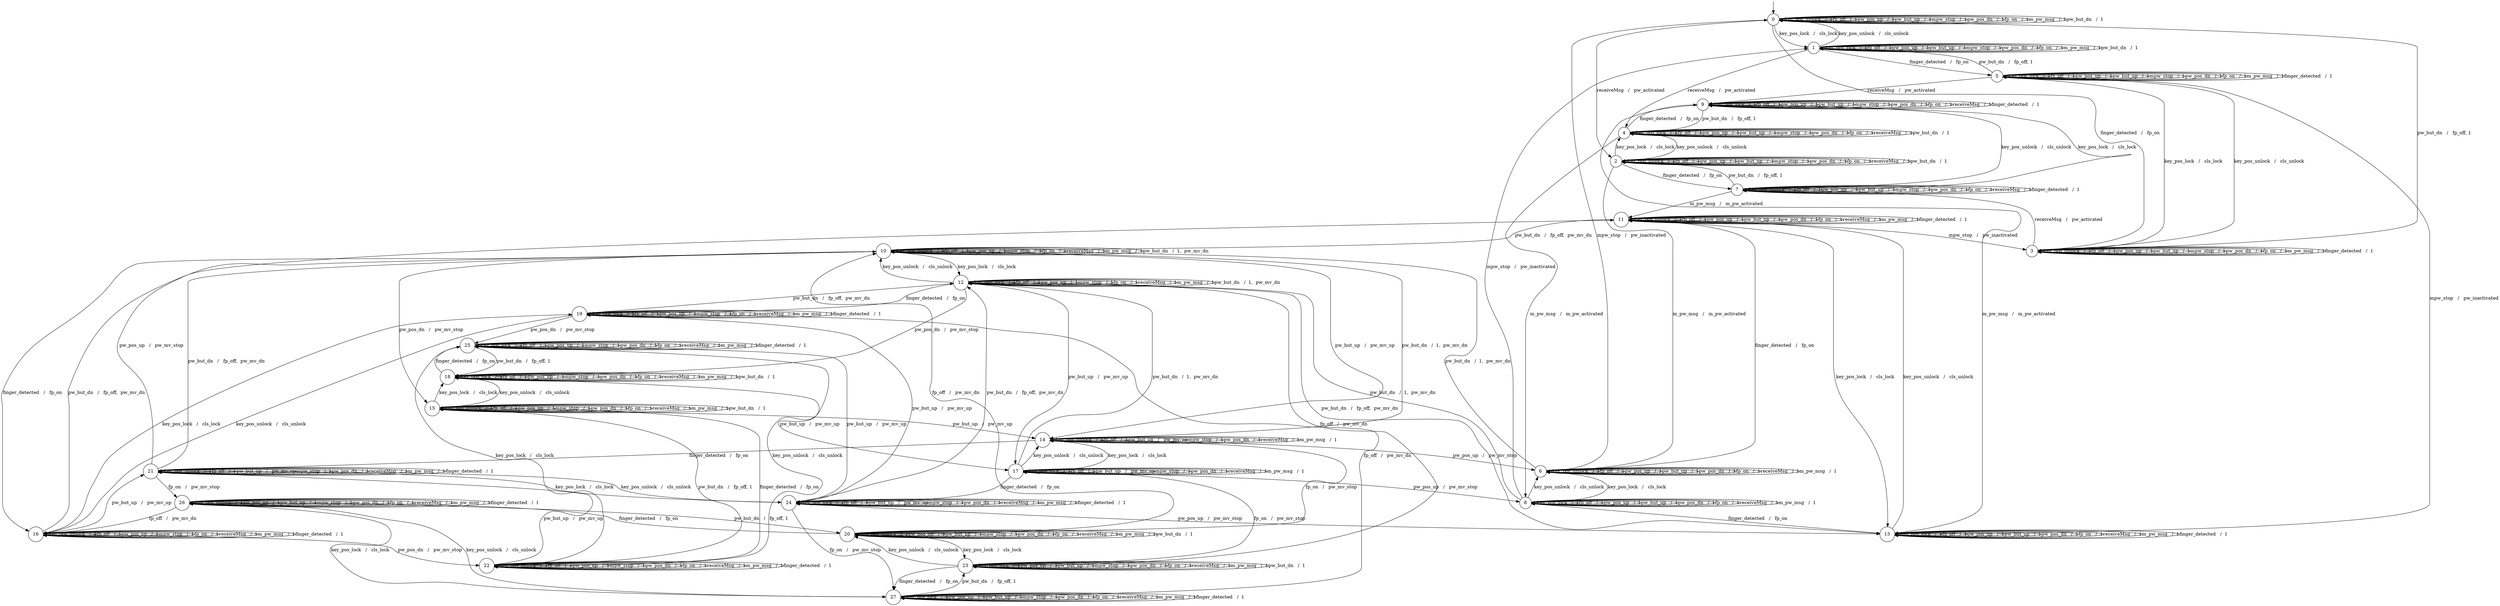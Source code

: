 digraph g {

	s0 [shape="circle" label="0"];
	s1 [shape="circle" label="1"];
	s2 [shape="circle" label="2"];
	s3 [shape="circle" label="3"];
	s4 [shape="circle" label="4"];
	s5 [shape="circle" label="5"];
	s6 [shape="circle" label="6"];
	s7 [shape="circle" label="7"];
	s8 [shape="circle" label="8"];
	s9 [shape="circle" label="9"];
	s10 [shape="circle" label="10"];
	s11 [shape="circle" label="11"];
	s12 [shape="circle" label="12"];
	s13 [shape="circle" label="13"];
	s14 [shape="circle" label="14"];
	s15 [shape="circle" label="15"];
	s16 [shape="circle" label="16"];
	s17 [shape="circle" label="17"];
	s18 [shape="circle" label="18"];
	s19 [shape="circle" label="19"];
	s20 [shape="circle" label="20"];
	s21 [shape="circle" label="21"];
	s22 [shape="circle" label="22"];
	s23 [shape="circle" label="23"];
	s24 [shape="circle" label="24"];
	s25 [shape="circle" label="25"];
	s26 [shape="circle" label="26"];
	s27 [shape="circle" label="27"];
	s0 -> s0 [label="key_pos_unlock   /  1"];
	s0 -> s1 [label="key_pos_lock   /   cls_lock"];
	s0 -> s0 [label="fp_off   /  1"];
	s0 -> s0 [label="pw_pos_up   /  1"];
	s0 -> s0 [label="pw_but_up   /  1"];
	s0 -> s0 [label="mpw_stop   /  1"];
	s0 -> s0 [label="pw_pos_dn   /  1"];
	s0 -> s0 [label="fp_on   /  1"];
	s0 -> s2 [label="receiveMsg   /   pw_activated"];
	s0 -> s0 [label="m_pw_msg   /  1"];
	s0 -> s0 [label="pw_but_dn   /  1"];
	s0 -> s3 [label="finger_detected   /   fp_on"];
	s1 -> s0 [label="key_pos_unlock   /   cls_unlock"];
	s1 -> s1 [label="key_pos_lock   /  1"];
	s1 -> s1 [label="fp_off   /  1"];
	s1 -> s1 [label="pw_pos_up   /  1"];
	s1 -> s1 [label="pw_but_up   /  1"];
	s1 -> s1 [label="mpw_stop   /  1"];
	s1 -> s1 [label="pw_pos_dn   /  1"];
	s1 -> s1 [label="fp_on   /  1"];
	s1 -> s4 [label="receiveMsg   /   pw_activated"];
	s1 -> s1 [label="m_pw_msg   /  1"];
	s1 -> s1 [label="pw_but_dn   /  1"];
	s1 -> s5 [label="finger_detected   /   fp_on"];
	s2 -> s2 [label="key_pos_unlock   /  1"];
	s2 -> s4 [label="key_pos_lock   /   cls_lock"];
	s2 -> s2 [label="fp_off   /  1"];
	s2 -> s2 [label="pw_pos_up   /  1"];
	s2 -> s2 [label="pw_but_up   /  1"];
	s2 -> s2 [label="mpw_stop   /  1"];
	s2 -> s2 [label="pw_pos_dn   /  1"];
	s2 -> s2 [label="fp_on   /  1"];
	s2 -> s2 [label="receiveMsg   /  1"];
	s2 -> s6 [label="m_pw_msg   /   m_pw_activated"];
	s2 -> s2 [label="pw_but_dn   /  1"];
	s2 -> s7 [label="finger_detected   /   fp_on"];
	s3 -> s3 [label="key_pos_unlock   /  1"];
	s3 -> s5 [label="key_pos_lock   /   cls_lock"];
	s3 -> s3 [label="fp_off   /  1"];
	s3 -> s3 [label="pw_pos_up   /  1"];
	s3 -> s3 [label="pw_but_up   /  1"];
	s3 -> s3 [label="mpw_stop   /  1"];
	s3 -> s3 [label="pw_pos_dn   /  1"];
	s3 -> s3 [label="fp_on   /  1"];
	s3 -> s7 [label="receiveMsg   /   pw_activated"];
	s3 -> s3 [label="m_pw_msg   /  1"];
	s3 -> s0 [label="pw_but_dn   /   fp_off, 1"];
	s3 -> s3 [label="finger_detected   /  1"];
	s4 -> s2 [label="key_pos_unlock   /   cls_unlock"];
	s4 -> s4 [label="key_pos_lock   /  1"];
	s4 -> s4 [label="fp_off   /  1"];
	s4 -> s4 [label="pw_pos_up   /  1"];
	s4 -> s4 [label="pw_but_up   /  1"];
	s4 -> s4 [label="mpw_stop   /  1"];
	s4 -> s4 [label="pw_pos_dn   /  1"];
	s4 -> s4 [label="fp_on   /  1"];
	s4 -> s4 [label="receiveMsg   /  1"];
	s4 -> s8 [label="m_pw_msg   /   m_pw_activated"];
	s4 -> s4 [label="pw_but_dn   /  1"];
	s4 -> s9 [label="finger_detected   /   fp_on"];
	s5 -> s3 [label="key_pos_unlock   /   cls_unlock"];
	s5 -> s5 [label="key_pos_lock   /  1"];
	s5 -> s5 [label="fp_off   /  1"];
	s5 -> s5 [label="pw_pos_up   /  1"];
	s5 -> s5 [label="pw_but_up   /  1"];
	s5 -> s5 [label="mpw_stop   /  1"];
	s5 -> s5 [label="pw_pos_dn   /  1"];
	s5 -> s5 [label="fp_on   /  1"];
	s5 -> s9 [label="receiveMsg   /   pw_activated"];
	s5 -> s5 [label="m_pw_msg   /  1"];
	s5 -> s1 [label="pw_but_dn   /   fp_off, 1"];
	s5 -> s5 [label="finger_detected   /  1"];
	s6 -> s6 [label="key_pos_unlock   /  1"];
	s6 -> s8 [label="key_pos_lock   /   cls_lock"];
	s6 -> s6 [label="fp_off   /  1"];
	s6 -> s6 [label="pw_pos_up   /  1"];
	s6 -> s6 [label="pw_but_up   /  1"];
	s6 -> s0 [label="mpw_stop   /   pw_inactivated"];
	s6 -> s6 [label="pw_pos_dn   /  1"];
	s6 -> s6 [label="fp_on   /  1"];
	s6 -> s6 [label="receiveMsg   /  1"];
	s6 -> s6 [label="m_pw_msg   /  1"];
	s6 -> s10 [label="pw_but_dn   /  1,  pw_mv_dn"];
	s6 -> s11 [label="finger_detected   /   fp_on"];
	s7 -> s7 [label="key_pos_unlock   /  1"];
	s7 -> s9 [label="key_pos_lock   /   cls_lock"];
	s7 -> s7 [label="fp_off   /  1"];
	s7 -> s7 [label="pw_pos_up   /  1"];
	s7 -> s7 [label="pw_but_up   /  1"];
	s7 -> s7 [label="mpw_stop   /  1"];
	s7 -> s7 [label="pw_pos_dn   /  1"];
	s7 -> s7 [label="fp_on   /  1"];
	s7 -> s7 [label="receiveMsg   /  1"];
	s7 -> s11 [label="m_pw_msg   /   m_pw_activated"];
	s7 -> s2 [label="pw_but_dn   /   fp_off, 1"];
	s7 -> s7 [label="finger_detected   /  1"];
	s8 -> s6 [label="key_pos_unlock   /   cls_unlock"];
	s8 -> s8 [label="key_pos_lock   /  1"];
	s8 -> s8 [label="fp_off   /  1"];
	s8 -> s8 [label="pw_pos_up   /  1"];
	s8 -> s8 [label="pw_but_up   /  1"];
	s8 -> s1 [label="mpw_stop   /   pw_inactivated"];
	s8 -> s8 [label="pw_pos_dn   /  1"];
	s8 -> s8 [label="fp_on   /  1"];
	s8 -> s8 [label="receiveMsg   /  1"];
	s8 -> s8 [label="m_pw_msg   /  1"];
	s8 -> s12 [label="pw_but_dn   /  1,  pw_mv_dn"];
	s8 -> s13 [label="finger_detected   /   fp_on"];
	s9 -> s7 [label="key_pos_unlock   /   cls_unlock"];
	s9 -> s9 [label="key_pos_lock   /  1"];
	s9 -> s9 [label="fp_off   /  1"];
	s9 -> s9 [label="pw_pos_up   /  1"];
	s9 -> s9 [label="pw_but_up   /  1"];
	s9 -> s9 [label="mpw_stop   /  1"];
	s9 -> s9 [label="pw_pos_dn   /  1"];
	s9 -> s9 [label="fp_on   /  1"];
	s9 -> s9 [label="receiveMsg   /  1"];
	s9 -> s13 [label="m_pw_msg   /   m_pw_activated"];
	s9 -> s4 [label="pw_but_dn   /   fp_off, 1"];
	s9 -> s9 [label="finger_detected   /  1"];
	s10 -> s10 [label="key_pos_unlock   /  1"];
	s10 -> s12 [label="key_pos_lock   /   cls_lock"];
	s10 -> s10 [label="fp_off   /  1"];
	s10 -> s10 [label="pw_pos_up   /  1"];
	s10 -> s14 [label="pw_but_up   /   pw_mv_up"];
	s10 -> s10 [label="mpw_stop   /  1"];
	s10 -> s15 [label="pw_pos_dn   /   pw_mv_stop"];
	s10 -> s10 [label="fp_on   /  1"];
	s10 -> s10 [label="receiveMsg   /  1"];
	s10 -> s10 [label="m_pw_msg   /  1"];
	s10 -> s10 [label="pw_but_dn   /  1,  pw_mv_dn"];
	s10 -> s16 [label="finger_detected   /   fp_on"];
	s11 -> s11 [label="key_pos_unlock   /  1"];
	s11 -> s13 [label="key_pos_lock   /   cls_lock"];
	s11 -> s11 [label="fp_off   /  1"];
	s11 -> s11 [label="pw_pos_up   /  1"];
	s11 -> s11 [label="pw_but_up   /  1"];
	s11 -> s3 [label="mpw_stop   /   pw_inactivated"];
	s11 -> s11 [label="pw_pos_dn   /  1"];
	s11 -> s11 [label="fp_on   /  1"];
	s11 -> s11 [label="receiveMsg   /  1"];
	s11 -> s11 [label="m_pw_msg   /  1"];
	s11 -> s10 [label="pw_but_dn   /   fp_off,  pw_mv_dn"];
	s11 -> s11 [label="finger_detected   /  1"];
	s12 -> s10 [label="key_pos_unlock   /   cls_unlock"];
	s12 -> s12 [label="key_pos_lock   /  1"];
	s12 -> s12 [label="fp_off   /  1"];
	s12 -> s12 [label="pw_pos_up   /  1"];
	s12 -> s17 [label="pw_but_up   /   pw_mv_up"];
	s12 -> s12 [label="mpw_stop   /  1"];
	s12 -> s18 [label="pw_pos_dn   /   pw_mv_stop"];
	s12 -> s12 [label="fp_on   /  1"];
	s12 -> s12 [label="receiveMsg   /  1"];
	s12 -> s12 [label="m_pw_msg   /  1"];
	s12 -> s12 [label="pw_but_dn   /  1,  pw_mv_dn"];
	s12 -> s19 [label="finger_detected   /   fp_on"];
	s13 -> s11 [label="key_pos_unlock   /   cls_unlock"];
	s13 -> s13 [label="key_pos_lock   /  1"];
	s13 -> s13 [label="fp_off   /  1"];
	s13 -> s13 [label="pw_pos_up   /  1"];
	s13 -> s13 [label="pw_but_up   /  1"];
	s13 -> s5 [label="mpw_stop   /   pw_inactivated"];
	s13 -> s13 [label="pw_pos_dn   /  1"];
	s13 -> s13 [label="fp_on   /  1"];
	s13 -> s13 [label="receiveMsg   /  1"];
	s13 -> s13 [label="m_pw_msg   /  1"];
	s13 -> s12 [label="pw_but_dn   /   fp_off,  pw_mv_dn"];
	s13 -> s13 [label="finger_detected   /  1"];
	s14 -> s14 [label="key_pos_unlock   /  1"];
	s14 -> s17 [label="key_pos_lock   /   cls_lock"];
	s14 -> s14 [label="fp_off   /  1"];
	s14 -> s6 [label="pw_pos_up   /   pw_mv_stop"];
	s14 -> s14 [label="pw_but_up   /   pw_mv_up"];
	s14 -> s14 [label="mpw_stop   /  1"];
	s14 -> s14 [label="pw_pos_dn   /  1"];
	s14 -> s20 [label="fp_on   /   pw_mv_stop"];
	s14 -> s14 [label="receiveMsg   /  1"];
	s14 -> s14 [label="m_pw_msg   /  1"];
	s14 -> s10 [label="pw_but_dn   /  1,  pw_mv_dn"];
	s14 -> s21 [label="finger_detected   /   fp_on"];
	s15 -> s15 [label="key_pos_unlock   /  1"];
	s15 -> s18 [label="key_pos_lock   /   cls_lock"];
	s15 -> s15 [label="fp_off   /  1"];
	s15 -> s15 [label="pw_pos_up   /  1"];
	s15 -> s14 [label="pw_but_up   /   pw_mv_up"];
	s15 -> s15 [label="mpw_stop   /  1"];
	s15 -> s15 [label="pw_pos_dn   /  1"];
	s15 -> s15 [label="fp_on   /  1"];
	s15 -> s15 [label="receiveMsg   /  1"];
	s15 -> s15 [label="m_pw_msg   /  1"];
	s15 -> s15 [label="pw_but_dn   /  1"];
	s15 -> s22 [label="finger_detected   /   fp_on"];
	s16 -> s16 [label="key_pos_unlock   /  1"];
	s16 -> s19 [label="key_pos_lock   /   cls_lock"];
	s16 -> s16 [label="fp_off   /  1"];
	s16 -> s16 [label="pw_pos_up   /  1"];
	s16 -> s21 [label="pw_but_up   /   pw_mv_up"];
	s16 -> s16 [label="mpw_stop   /  1"];
	s16 -> s22 [label="pw_pos_dn   /   pw_mv_stop"];
	s16 -> s16 [label="fp_on   /  1"];
	s16 -> s16 [label="receiveMsg   /  1"];
	s16 -> s16 [label="m_pw_msg   /  1"];
	s16 -> s10 [label="pw_but_dn   /   fp_off,  pw_mv_dn"];
	s16 -> s16 [label="finger_detected   /  1"];
	s17 -> s14 [label="key_pos_unlock   /   cls_unlock"];
	s17 -> s17 [label="key_pos_lock   /  1"];
	s17 -> s17 [label="fp_off   /  1"];
	s17 -> s8 [label="pw_pos_up   /   pw_mv_stop"];
	s17 -> s17 [label="pw_but_up   /   pw_mv_up"];
	s17 -> s17 [label="mpw_stop   /  1"];
	s17 -> s17 [label="pw_pos_dn   /  1"];
	s17 -> s23 [label="fp_on   /   pw_mv_stop"];
	s17 -> s17 [label="receiveMsg   /  1"];
	s17 -> s17 [label="m_pw_msg   /  1"];
	s17 -> s12 [label="pw_but_dn   /  1,  pw_mv_dn"];
	s17 -> s24 [label="finger_detected   /   fp_on"];
	s18 -> s15 [label="key_pos_unlock   /   cls_unlock"];
	s18 -> s18 [label="key_pos_lock   /  1"];
	s18 -> s18 [label="fp_off   /  1"];
	s18 -> s18 [label="pw_pos_up   /  1"];
	s18 -> s17 [label="pw_but_up   /   pw_mv_up"];
	s18 -> s18 [label="mpw_stop   /  1"];
	s18 -> s18 [label="pw_pos_dn   /  1"];
	s18 -> s18 [label="fp_on   /  1"];
	s18 -> s18 [label="receiveMsg   /  1"];
	s18 -> s18 [label="m_pw_msg   /  1"];
	s18 -> s18 [label="pw_but_dn   /  1"];
	s18 -> s25 [label="finger_detected   /   fp_on"];
	s19 -> s16 [label="key_pos_unlock   /   cls_unlock"];
	s19 -> s19 [label="key_pos_lock   /  1"];
	s19 -> s19 [label="fp_off   /  1"];
	s19 -> s19 [label="pw_pos_up   /  1"];
	s19 -> s24 [label="pw_but_up   /   pw_mv_up"];
	s19 -> s19 [label="mpw_stop   /  1"];
	s19 -> s25 [label="pw_pos_dn   /   pw_mv_stop"];
	s19 -> s19 [label="fp_on   /  1"];
	s19 -> s19 [label="receiveMsg   /  1"];
	s19 -> s19 [label="m_pw_msg   /  1"];
	s19 -> s12 [label="pw_but_dn   /   fp_off,  pw_mv_dn"];
	s19 -> s19 [label="finger_detected   /  1"];
	s20 -> s20 [label="key_pos_unlock   /  1"];
	s20 -> s23 [label="key_pos_lock   /   cls_lock"];
	s20 -> s10 [label="fp_off   /   pw_mv_dn"];
	s20 -> s20 [label="pw_pos_up   /  1"];
	s20 -> s20 [label="pw_but_up   /  1"];
	s20 -> s20 [label="mpw_stop   /  1"];
	s20 -> s20 [label="pw_pos_dn   /  1"];
	s20 -> s20 [label="fp_on   /  1"];
	s20 -> s20 [label="receiveMsg   /  1"];
	s20 -> s20 [label="m_pw_msg   /  1"];
	s20 -> s20 [label="pw_but_dn   /  1"];
	s20 -> s26 [label="finger_detected   /   fp_on"];
	s21 -> s21 [label="key_pos_unlock   /  1"];
	s21 -> s24 [label="key_pos_lock   /   cls_lock"];
	s21 -> s21 [label="fp_off   /  1"];
	s21 -> s11 [label="pw_pos_up   /   pw_mv_stop"];
	s21 -> s21 [label="pw_but_up   /   pw_mv_up"];
	s21 -> s21 [label="mpw_stop   /  1"];
	s21 -> s21 [label="pw_pos_dn   /  1"];
	s21 -> s26 [label="fp_on   /   pw_mv_stop"];
	s21 -> s21 [label="receiveMsg   /  1"];
	s21 -> s21 [label="m_pw_msg   /  1"];
	s21 -> s10 [label="pw_but_dn   /   fp_off,  pw_mv_dn"];
	s21 -> s21 [label="finger_detected   /  1"];
	s22 -> s22 [label="key_pos_unlock   /  1"];
	s22 -> s25 [label="key_pos_lock   /   cls_lock"];
	s22 -> s22 [label="fp_off   /  1"];
	s22 -> s22 [label="pw_pos_up   /  1"];
	s22 -> s21 [label="pw_but_up   /   pw_mv_up"];
	s22 -> s22 [label="mpw_stop   /  1"];
	s22 -> s22 [label="pw_pos_dn   /  1"];
	s22 -> s22 [label="fp_on   /  1"];
	s22 -> s22 [label="receiveMsg   /  1"];
	s22 -> s22 [label="m_pw_msg   /  1"];
	s22 -> s15 [label="pw_but_dn   /   fp_off, 1"];
	s22 -> s22 [label="finger_detected   /  1"];
	s23 -> s20 [label="key_pos_unlock   /   cls_unlock"];
	s23 -> s23 [label="key_pos_lock   /  1"];
	s23 -> s12 [label="fp_off   /   pw_mv_dn"];
	s23 -> s23 [label="pw_pos_up   /  1"];
	s23 -> s23 [label="pw_but_up   /  1"];
	s23 -> s23 [label="mpw_stop   /  1"];
	s23 -> s23 [label="pw_pos_dn   /  1"];
	s23 -> s23 [label="fp_on   /  1"];
	s23 -> s23 [label="receiveMsg   /  1"];
	s23 -> s23 [label="m_pw_msg   /  1"];
	s23 -> s23 [label="pw_but_dn   /  1"];
	s23 -> s27 [label="finger_detected   /   fp_on"];
	s24 -> s21 [label="key_pos_unlock   /   cls_unlock"];
	s24 -> s24 [label="key_pos_lock   /  1"];
	s24 -> s24 [label="fp_off   /  1"];
	s24 -> s13 [label="pw_pos_up   /   pw_mv_stop"];
	s24 -> s24 [label="pw_but_up   /   pw_mv_up"];
	s24 -> s24 [label="mpw_stop   /  1"];
	s24 -> s24 [label="pw_pos_dn   /  1"];
	s24 -> s27 [label="fp_on   /   pw_mv_stop"];
	s24 -> s24 [label="receiveMsg   /  1"];
	s24 -> s24 [label="m_pw_msg   /  1"];
	s24 -> s12 [label="pw_but_dn   /   fp_off,  pw_mv_dn"];
	s24 -> s24 [label="finger_detected   /  1"];
	s25 -> s22 [label="key_pos_unlock   /   cls_unlock"];
	s25 -> s25 [label="key_pos_lock   /  1"];
	s25 -> s25 [label="fp_off   /  1"];
	s25 -> s25 [label="pw_pos_up   /  1"];
	s25 -> s24 [label="pw_but_up   /   pw_mv_up"];
	s25 -> s25 [label="mpw_stop   /  1"];
	s25 -> s25 [label="pw_pos_dn   /  1"];
	s25 -> s25 [label="fp_on   /  1"];
	s25 -> s25 [label="receiveMsg   /  1"];
	s25 -> s25 [label="m_pw_msg   /  1"];
	s25 -> s18 [label="pw_but_dn   /   fp_off, 1"];
	s25 -> s25 [label="finger_detected   /  1"];
	s26 -> s26 [label="key_pos_unlock   /  1"];
	s26 -> s27 [label="key_pos_lock   /   cls_lock"];
	s26 -> s16 [label="fp_off   /   pw_mv_dn"];
	s26 -> s26 [label="pw_pos_up   /  1"];
	s26 -> s26 [label="pw_but_up   /  1"];
	s26 -> s26 [label="mpw_stop   /  1"];
	s26 -> s26 [label="pw_pos_dn   /  1"];
	s26 -> s26 [label="fp_on   /  1"];
	s26 -> s26 [label="receiveMsg   /  1"];
	s26 -> s26 [label="m_pw_msg   /  1"];
	s26 -> s20 [label="pw_but_dn   /   fp_off, 1"];
	s26 -> s26 [label="finger_detected   /  1"];
	s27 -> s26 [label="key_pos_unlock   /   cls_unlock"];
	s27 -> s27 [label="key_pos_lock   /  1"];
	s27 -> s19 [label="fp_off   /   pw_mv_dn"];
	s27 -> s27 [label="pw_pos_up   /  1"];
	s27 -> s27 [label="pw_but_up   /  1"];
	s27 -> s27 [label="mpw_stop   /  1"];
	s27 -> s27 [label="pw_pos_dn   /  1"];
	s27 -> s27 [label="fp_on   /  1"];
	s27 -> s27 [label="receiveMsg   /  1"];
	s27 -> s27 [label="m_pw_msg   /  1"];
	s27 -> s23 [label="pw_but_dn   /   fp_off, 1"];
	s27 -> s27 [label="finger_detected   /  1"];

__start0 [label="" shape="none" width="0" height="0"];
__start0 -> s0;

}
